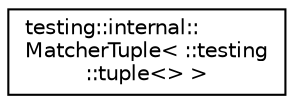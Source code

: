 digraph "Graphical Class Hierarchy"
{
  edge [fontname="Helvetica",fontsize="10",labelfontname="Helvetica",labelfontsize="10"];
  node [fontname="Helvetica",fontsize="10",shape=record];
  rankdir="LR";
  Node1 [label="testing::internal::\lMatcherTuple\< ::testing\l::tuple\<\> \>",height=0.2,width=0.4,color="black", fillcolor="white", style="filled",URL="$structtesting_1_1internal_1_1_matcher_tuple_3_01_1_1testing_1_1tuple_3_4_01_4.html"];
}
